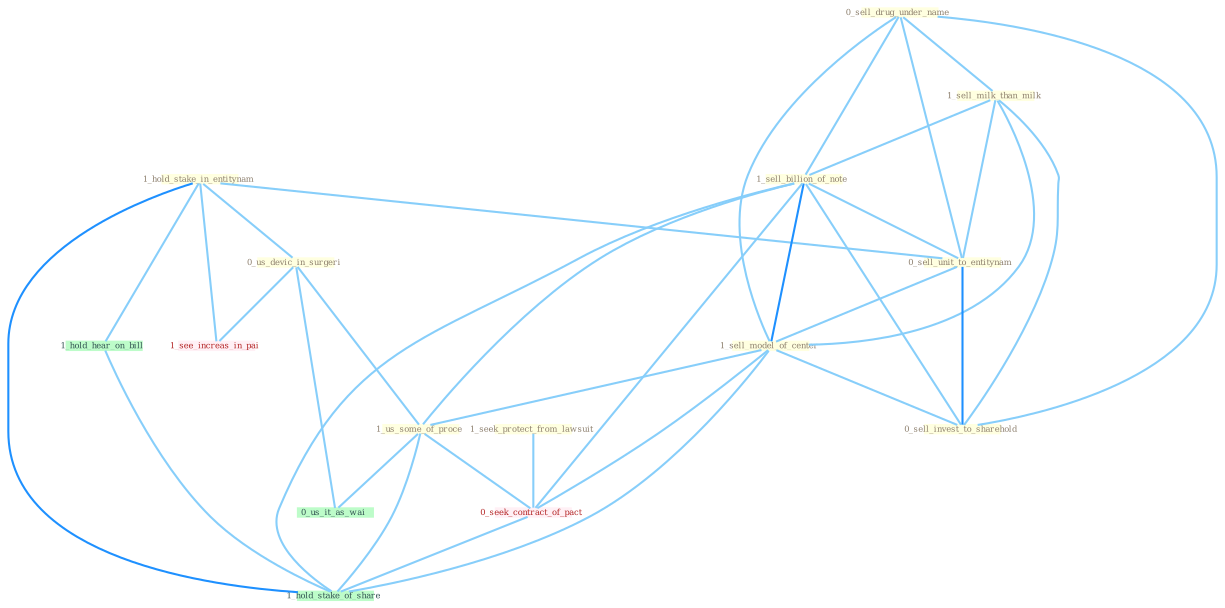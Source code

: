 Graph G{ 
    node
    [shape=polygon,style=filled,width=.5,height=.06,color="#BDFCC9",fixedsize=true,fontsize=4,
    fontcolor="#2f4f4f"];
    {node
    [color="#ffffe0", fontcolor="#8b7d6b"] "1_hold_stake_in_entitynam " "0_sell_drug_under_name " "1_sell_milk_than_milk " "0_us_devic_in_surgeri " "1_sell_billion_of_note " "0_sell_unit_to_entitynam " "1_sell_model_of_center " "1_us_some_of_proce " "1_seek_protect_from_lawsuit " "0_sell_invest_to_sharehold "}
{node [color="#fff0f5", fontcolor="#b22222"] "0_seek_contract_of_pact " "1_see_increas_in_pai "}
edge [color="#B0E2FF"];

	"1_hold_stake_in_entitynam " -- "0_us_devic_in_surgeri " [w="1", color="#87cefa" ];
	"1_hold_stake_in_entitynam " -- "0_sell_unit_to_entitynam " [w="1", color="#87cefa" ];
	"1_hold_stake_in_entitynam " -- "1_see_increas_in_pai " [w="1", color="#87cefa" ];
	"1_hold_stake_in_entitynam " -- "1_hold_hear_on_bill " [w="1", color="#87cefa" ];
	"1_hold_stake_in_entitynam " -- "1_hold_stake_of_share " [w="2", color="#1e90ff" , len=0.8];
	"0_sell_drug_under_name " -- "1_sell_milk_than_milk " [w="1", color="#87cefa" ];
	"0_sell_drug_under_name " -- "1_sell_billion_of_note " [w="1", color="#87cefa" ];
	"0_sell_drug_under_name " -- "0_sell_unit_to_entitynam " [w="1", color="#87cefa" ];
	"0_sell_drug_under_name " -- "1_sell_model_of_center " [w="1", color="#87cefa" ];
	"0_sell_drug_under_name " -- "0_sell_invest_to_sharehold " [w="1", color="#87cefa" ];
	"1_sell_milk_than_milk " -- "1_sell_billion_of_note " [w="1", color="#87cefa" ];
	"1_sell_milk_than_milk " -- "0_sell_unit_to_entitynam " [w="1", color="#87cefa" ];
	"1_sell_milk_than_milk " -- "1_sell_model_of_center " [w="1", color="#87cefa" ];
	"1_sell_milk_than_milk " -- "0_sell_invest_to_sharehold " [w="1", color="#87cefa" ];
	"0_us_devic_in_surgeri " -- "1_us_some_of_proce " [w="1", color="#87cefa" ];
	"0_us_devic_in_surgeri " -- "0_us_it_as_wai " [w="1", color="#87cefa" ];
	"0_us_devic_in_surgeri " -- "1_see_increas_in_pai " [w="1", color="#87cefa" ];
	"1_sell_billion_of_note " -- "0_sell_unit_to_entitynam " [w="1", color="#87cefa" ];
	"1_sell_billion_of_note " -- "1_sell_model_of_center " [w="2", color="#1e90ff" , len=0.8];
	"1_sell_billion_of_note " -- "1_us_some_of_proce " [w="1", color="#87cefa" ];
	"1_sell_billion_of_note " -- "0_sell_invest_to_sharehold " [w="1", color="#87cefa" ];
	"1_sell_billion_of_note " -- "0_seek_contract_of_pact " [w="1", color="#87cefa" ];
	"1_sell_billion_of_note " -- "1_hold_stake_of_share " [w="1", color="#87cefa" ];
	"0_sell_unit_to_entitynam " -- "1_sell_model_of_center " [w="1", color="#87cefa" ];
	"0_sell_unit_to_entitynam " -- "0_sell_invest_to_sharehold " [w="2", color="#1e90ff" , len=0.8];
	"1_sell_model_of_center " -- "1_us_some_of_proce " [w="1", color="#87cefa" ];
	"1_sell_model_of_center " -- "0_sell_invest_to_sharehold " [w="1", color="#87cefa" ];
	"1_sell_model_of_center " -- "0_seek_contract_of_pact " [w="1", color="#87cefa" ];
	"1_sell_model_of_center " -- "1_hold_stake_of_share " [w="1", color="#87cefa" ];
	"1_us_some_of_proce " -- "0_seek_contract_of_pact " [w="1", color="#87cefa" ];
	"1_us_some_of_proce " -- "0_us_it_as_wai " [w="1", color="#87cefa" ];
	"1_us_some_of_proce " -- "1_hold_stake_of_share " [w="1", color="#87cefa" ];
	"1_seek_protect_from_lawsuit " -- "0_seek_contract_of_pact " [w="1", color="#87cefa" ];
	"0_seek_contract_of_pact " -- "1_hold_stake_of_share " [w="1", color="#87cefa" ];
	"1_hold_hear_on_bill " -- "1_hold_stake_of_share " [w="1", color="#87cefa" ];
}